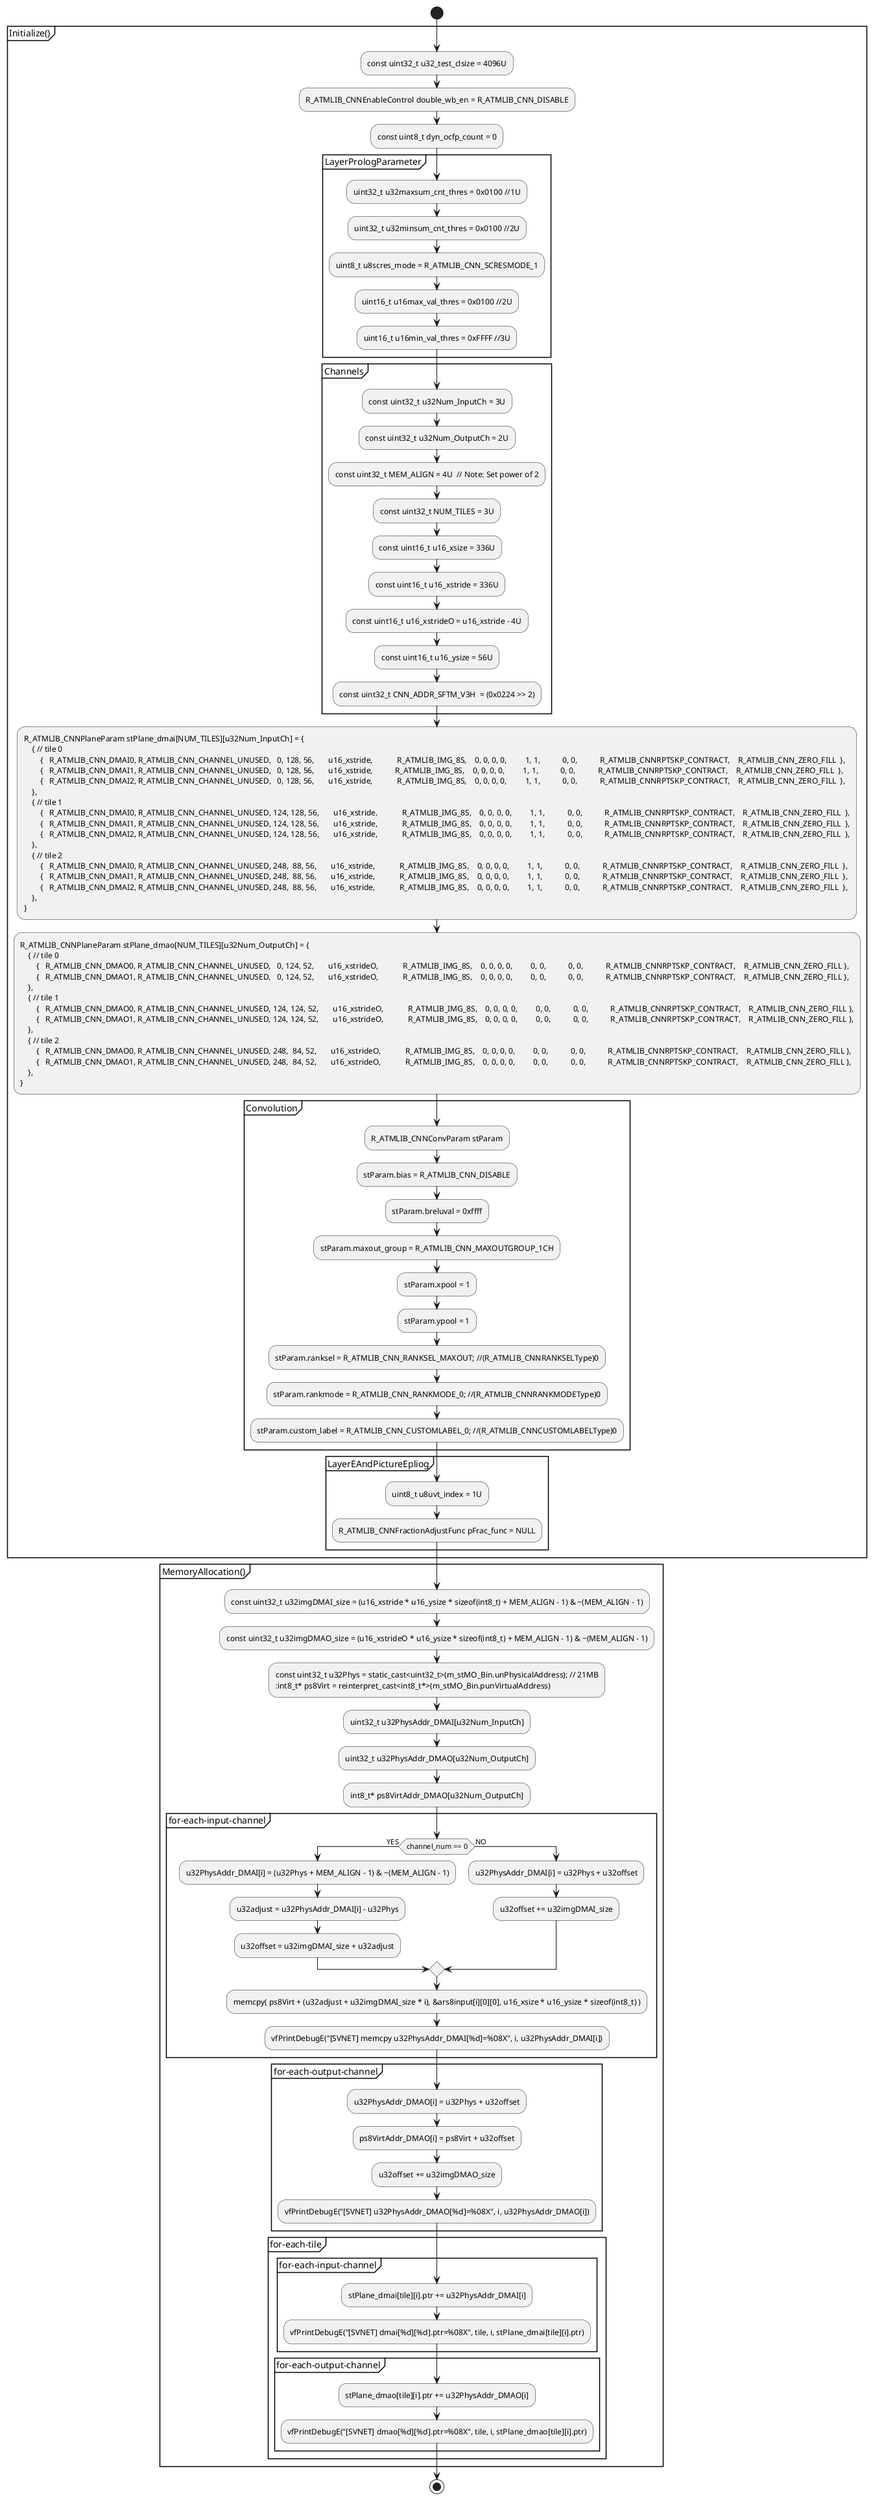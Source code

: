 @startuml
start
partition Initialize() {
    :const uint32_t u32_test_clsize = 4096U;
    :R_ATMLIB_CNNEnableControl double_wb_en = R_ATMLIB_CNN_DISABLE;
	:const uint8_t dyn_ocfp_count = 0;
    partition LayerPrologParameter {
        :uint32_t u32maxsum_cnt_thres = 0x0100 //1U;
        :uint32_t u32minsum_cnt_thres = 0x0100 //2U;
        :uint8_t u8scres_mode = R_ATMLIB_CNN_SCRESMODE_1;
        :uint16_t u16max_val_thres = 0x0100 //2U;
        :uint16_t u16min_val_thres = 0xFFFF //3U;
    }
    partition Channels {
        :const uint32_t u32Num_InputCh = 3U;
        :const uint32_t u32Num_OutputCh = 2U;
        :const uint32_t MEM_ALIGN = 4U  // Note: Set power of 2;
        :const uint32_t NUM_TILES = 3U;
        :const uint16_t u16_xsize = 336U;
        :const uint16_t u16_xstride = 336U;
        :const uint16_t u16_xstrideO = u16_xstride - 4U;
        :const uint16_t u16_ysize = 56U;
        :const uint32_t CNN_ADDR_SFTM_V3H  = (0x0224 >> 2);
    }
    :R_ATMLIB_CNNPlaneParam stPlane_dmai[NUM_TILES][u32Num_InputCh] = {
        { // tile 0
            ' /*  id,                 fp_handle,                   ptr, image_*(x, y),  image_stride,   image_format,       pad_*(t, b, l, r),  stride_*(x, y), repeat_*(x, y), repeat_skip,                    repeat_fill             */
            {   R_ATMLIB_CNN_DMAI0, R_ATMLIB_CNN_CHANNEL_UNUSED,   0, 128, 56,       u16_xstride,            R_ATMLIB_IMG_8S,    0, 0, 0, 0,         1, 1,           0, 0,           R_ATMLIB_CNNRPTSKP_CONTRACT,    R_ATMLIB_CNN_ZERO_FILL  },
            {   R_ATMLIB_CNN_DMAI1, R_ATMLIB_CNN_CHANNEL_UNUSED,   0, 128, 56,       u16_xstride,           R_ATMLIB_IMG_8S,    0, 0, 0, 0,         1, 1,           0, 0,           R_ATMLIB_CNNRPTSKP_CONTRACT,    R_ATMLIB_CNN_ZERO_FILL  },
            {   R_ATMLIB_CNN_DMAI2, R_ATMLIB_CNN_CHANNEL_UNUSED,   0, 128, 56,       u16_xstride,            R_ATMLIB_IMG_8S,    0, 0, 0, 0,         1, 1,           0, 0,           R_ATMLIB_CNNRPTSKP_CONTRACT,    R_ATMLIB_CNN_ZERO_FILL  },
        },
        { // tile 1
        '     /*  id,                 fp_handle,                   ptr, image_*(x, y),  image_stride,   image_format,       pad_*(t, b, l, r),  stride_*(x, y), repeat_*(x, y), repeat_skip,                    repeat_fill             */
            {   R_ATMLIB_CNN_DMAI0, R_ATMLIB_CNN_CHANNEL_UNUSED, 124, 128, 56,       u16_xstride,            R_ATMLIB_IMG_8S,    0, 0, 0, 0,         1, 1,           0, 0,           R_ATMLIB_CNNRPTSKP_CONTRACT,    R_ATMLIB_CNN_ZERO_FILL  },
            {   R_ATMLIB_CNN_DMAI1, R_ATMLIB_CNN_CHANNEL_UNUSED, 124, 128, 56,       u16_xstride,            R_ATMLIB_IMG_8S,    0, 0, 0, 0,         1, 1,           0, 0,           R_ATMLIB_CNNRPTSKP_CONTRACT,    R_ATMLIB_CNN_ZERO_FILL  },
            {   R_ATMLIB_CNN_DMAI2, R_ATMLIB_CNN_CHANNEL_UNUSED, 124, 128, 56,       u16_xstride,            R_ATMLIB_IMG_8S,    0, 0, 0, 0,         1, 1,           0, 0,           R_ATMLIB_CNNRPTSKP_CONTRACT,    R_ATMLIB_CNN_ZERO_FILL  },
        },
        { // tile 2
        '     /*  id,                 fp_handle,                   ptr, image_*(x, y),  image_stride,   image_format,       pad_*(t, b, l, r),  stride_*(x, y), repeat_*(x, y), repeat_skip,                    repeat_fill             */
            {   R_ATMLIB_CNN_DMAI0, R_ATMLIB_CNN_CHANNEL_UNUSED, 248,  88, 56,       u16_xstride,            R_ATMLIB_IMG_8S,    0, 0, 0, 0,         1, 1,           0, 0,           R_ATMLIB_CNNRPTSKP_CONTRACT,    R_ATMLIB_CNN_ZERO_FILL  },
            {   R_ATMLIB_CNN_DMAI1, R_ATMLIB_CNN_CHANNEL_UNUSED, 248,  88, 56,       u16_xstride,            R_ATMLIB_IMG_8S,    0, 0, 0, 0,         1, 1,           0, 0,           R_ATMLIB_CNNRPTSKP_CONTRACT,    R_ATMLIB_CNN_ZERO_FILL  },
            {   R_ATMLIB_CNN_DMAI2, R_ATMLIB_CNN_CHANNEL_UNUSED, 248,  88, 56,       u16_xstride,            R_ATMLIB_IMG_8S,    0, 0, 0, 0,         1, 1,           0, 0,           R_ATMLIB_CNNRPTSKP_CONTRACT,    R_ATMLIB_CNN_ZERO_FILL  },
        },
    };

    :R_ATMLIB_CNNPlaneParam stPlane_dmao[NUM_TILES][u32Num_OutputCh] = {
        { // tile 0
            ' /*  id,                 fp_handle,                   ptr, image_*(x, y),  image_stride,   image_format,       pad_*(t, b, l, r),  stride_*(x, y), repeat_*(x, y), repeat_skip,                    repeat_fill             */
            {   R_ATMLIB_CNN_DMAO0, R_ATMLIB_CNN_CHANNEL_UNUSED,   0, 124, 52,       u16_xstrideO,            R_ATMLIB_IMG_8S,    0, 0, 0, 0,         0, 0,           0, 0,           R_ATMLIB_CNNRPTSKP_CONTRACT,    R_ATMLIB_CNN_ZERO_FILL },
            {   R_ATMLIB_CNN_DMAO1, R_ATMLIB_CNN_CHANNEL_UNUSED,   0, 124, 52,       u16_xstrideO,            R_ATMLIB_IMG_8S,    0, 0, 0, 0,         0, 0,           0, 0,           R_ATMLIB_CNNRPTSKP_CONTRACT,    R_ATMLIB_CNN_ZERO_FILL },
        },
        { // tile 1
            ' /*  id,                 fp_handle,                   ptr, image_*(x, y),  image_stride,   image_format,       pad_*(t, b, l, r),  stride_*(x, y), repeat_*(x, y), repeat_skip,                    repeat_fill             */
            {   R_ATMLIB_CNN_DMAO0, R_ATMLIB_CNN_CHANNEL_UNUSED, 124, 124, 52,       u16_xstrideO,            R_ATMLIB_IMG_8S,    0, 0, 0, 0,         0, 0,           0, 0,           R_ATMLIB_CNNRPTSKP_CONTRACT,    R_ATMLIB_CNN_ZERO_FILL },
            {   R_ATMLIB_CNN_DMAO1, R_ATMLIB_CNN_CHANNEL_UNUSED, 124, 124, 52,       u16_xstrideO,            R_ATMLIB_IMG_8S,    0, 0, 0, 0,         0, 0,           0, 0,           R_ATMLIB_CNNRPTSKP_CONTRACT,    R_ATMLIB_CNN_ZERO_FILL },
        },
        { // tile 2
            ' /*  id,                 fp_handle,                   ptr, image_*(x, y),  image_stride,   image_format,       pad_*(t, b, l, r),  stride_*(x, y), repeat_*(x, y), repeat_skip,                    repeat_fill             */
            {   R_ATMLIB_CNN_DMAO0, R_ATMLIB_CNN_CHANNEL_UNUSED, 248,  84, 52,       u16_xstrideO,            R_ATMLIB_IMG_8S,    0, 0, 0, 0,         0, 0,           0, 0,           R_ATMLIB_CNNRPTSKP_CONTRACT,    R_ATMLIB_CNN_ZERO_FILL },
            {   R_ATMLIB_CNN_DMAO1, R_ATMLIB_CNN_CHANNEL_UNUSED, 248,  84, 52,       u16_xstrideO,            R_ATMLIB_IMG_8S,    0, 0, 0, 0,         0, 0,           0, 0,           R_ATMLIB_CNNRPTSKP_CONTRACT,    R_ATMLIB_CNN_ZERO_FILL },
        },
    }; 
    partition Convolution {
        :R_ATMLIB_CNNConvParam stParam;
        :stParam.bias = R_ATMLIB_CNN_DISABLE;
        :stParam.breluval = 0xffff;
        :stParam.maxout_group = R_ATMLIB_CNN_MAXOUTGROUP_1CH;
        :stParam.xpool = 1;
        :stParam.ypool = 1;
        :stParam.ranksel = R_ATMLIB_CNN_RANKSEL_MAXOUT; //(R_ATMLIB_CNNRANKSELType)0;
        :stParam.rankmode = R_ATMLIB_CNN_RANKMODE_0; //(R_ATMLIB_CNNRANKMODEType)0;
        :stParam.custom_label = R_ATMLIB_CNN_CUSTOMLABEL_0; //(R_ATMLIB_CNNCUSTOMLABELType)0;
    }
    partition LayerEAndPictureEpliog {
        :uint8_t u8uvt_index = 1U;
        :R_ATMLIB_CNNFractionAdjustFunc pFrac_func = NULL;
    }
}
partition MemoryAllocation() {
    :const uint32_t u32imgDMAI_size = (u16_xstride * u16_ysize * sizeof(int8_t) + MEM_ALIGN - 1) & ~(MEM_ALIGN - 1);
	:const uint32_t u32imgDMAO_size = (u16_xstrideO * u16_ysize * sizeof(int8_t) + MEM_ALIGN - 1) & ~(MEM_ALIGN - 1);
	:const uint32_t u32Phys = static_cast<uint32_t>(m_stMO_Bin.unPhysicalAddress); // 21MB
	:int8_t* ps8Virt = reinterpret_cast<int8_t*>(m_stMO_Bin.punVirtualAddress);
	:uint32_t u32PhysAddr_DMAI[u32Num_InputCh];
	:uint32_t u32PhysAddr_DMAO[u32Num_OutputCh];
	:int8_t* ps8VirtAddr_DMAO[u32Num_OutputCh];
    partition for-each-input-channel {
        if (channel_num == 0) then
        -> YES;
        :u32PhysAddr_DMAI[i] = (u32Phys + MEM_ALIGN - 1) & ~(MEM_ALIGN - 1);
        :u32adjust = u32PhysAddr_DMAI[i] - u32Phys;
        :u32offset = u32imgDMAI_size + u32adjust;
        else
        -> NO;
     	:u32PhysAddr_DMAI[i] = u32Phys + u32offset;
		:u32offset += u32imgDMAI_size;
        endif
        :memcpy( ps8Virt + (u32adjust + u32imgDMAI_size * i), &ars8input[i][0][0], u16_xsize * u16_ysize * sizeof(int8_t) );
		:vfPrintDebugE("[SVNET] memcpy u32PhysAddr_DMAI[%d]=%08X", i, u32PhysAddr_DMAI[i]);
    }
    partition for-each-output-channel {
        :u32PhysAddr_DMAO[i] = u32Phys + u32offset;
		:ps8VirtAddr_DMAO[i] = ps8Virt + u32offset;
		:u32offset += u32imgDMAO_size;
		:vfPrintDebugE("[SVNET] u32PhysAddr_DMAO[%d]=%08X", i, u32PhysAddr_DMAO[i]);
    }
    partition for-each-tile {
        partition for-each-input-channel {
   			:stPlane_dmai[tile][i].ptr += u32PhysAddr_DMAI[i];
			:vfPrintDebugE("[SVNET] dmai[%d][%d].ptr=%08X", tile, i, stPlane_dmai[tile][i].ptr);
        }
        partition for-each-output-channel {
   			:stPlane_dmao[tile][i].ptr += u32PhysAddr_DMAO[i];
			:vfPrintDebugE("[SVNET] dmao[%d][%d].ptr=%08X", tile, i, stPlane_dmao[tile][i].ptr);
        }
    }
}

stop
@enduml